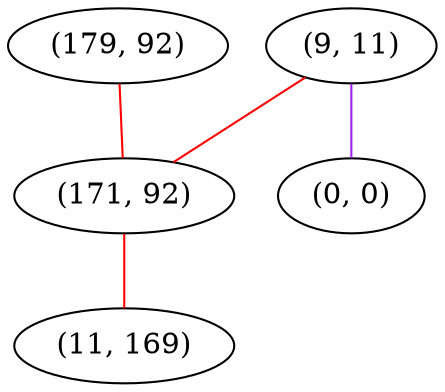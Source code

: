 graph "" {
"(179, 92)";
"(9, 11)";
"(171, 92)";
"(0, 0)";
"(11, 169)";
"(179, 92)" -- "(171, 92)"  [color=red, key=0, weight=1];
"(9, 11)" -- "(0, 0)"  [color=purple, key=0, weight=4];
"(9, 11)" -- "(171, 92)"  [color=red, key=0, weight=1];
"(171, 92)" -- "(11, 169)"  [color=red, key=0, weight=1];
}
